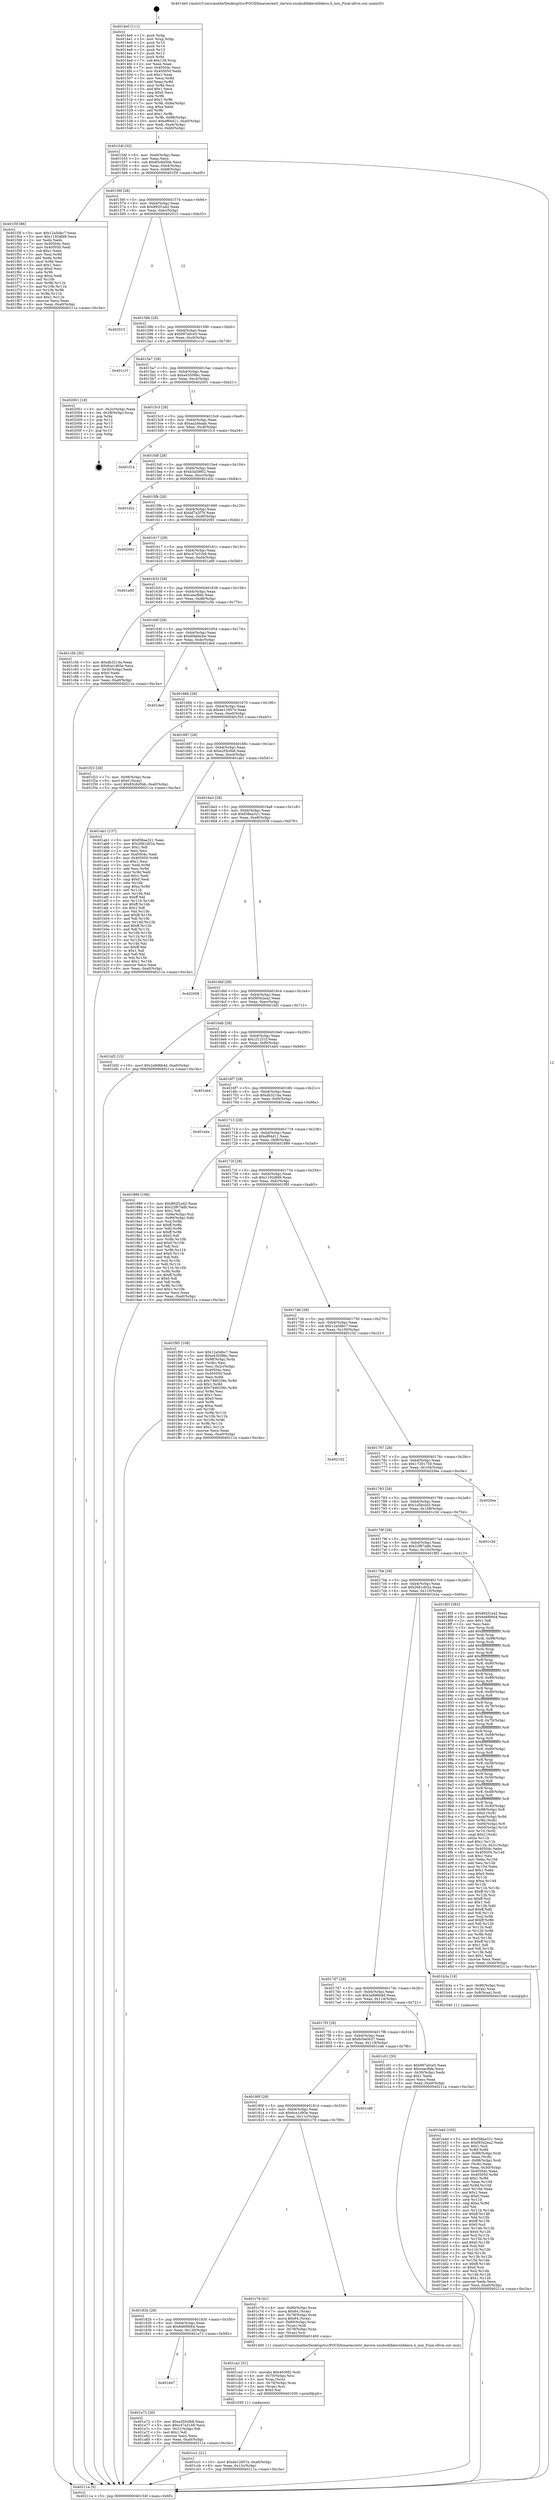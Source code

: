 digraph "0x4014e0" {
  label = "0x4014e0 (/mnt/c/Users/mathe/Desktop/tcc/POCII/binaries/extr_darwin-xnubsdlibkernlibkern.h_min_Final-ollvm.out::main(0))"
  labelloc = "t"
  node[shape=record]

  Entry [label="",width=0.3,height=0.3,shape=circle,fillcolor=black,style=filled]
  "0x40154f" [label="{
     0x40154f [32]\l
     | [instrs]\l
     &nbsp;&nbsp;0x40154f \<+6\>: mov -0xa0(%rbp),%eax\l
     &nbsp;&nbsp;0x401555 \<+2\>: mov %eax,%ecx\l
     &nbsp;&nbsp;0x401557 \<+6\>: sub $0x85c6d5bb,%ecx\l
     &nbsp;&nbsp;0x40155d \<+6\>: mov %eax,-0xb4(%rbp)\l
     &nbsp;&nbsp;0x401563 \<+6\>: mov %ecx,-0xb8(%rbp)\l
     &nbsp;&nbsp;0x401569 \<+6\>: je 0000000000401f3f \<main+0xa5f\>\l
  }"]
  "0x401f3f" [label="{
     0x401f3f [86]\l
     | [instrs]\l
     &nbsp;&nbsp;0x401f3f \<+5\>: mov $0x12a5dbc7,%eax\l
     &nbsp;&nbsp;0x401f44 \<+5\>: mov $0x1192dfd9,%ecx\l
     &nbsp;&nbsp;0x401f49 \<+2\>: xor %edx,%edx\l
     &nbsp;&nbsp;0x401f4b \<+7\>: mov 0x40504c,%esi\l
     &nbsp;&nbsp;0x401f52 \<+7\>: mov 0x405050,%edi\l
     &nbsp;&nbsp;0x401f59 \<+3\>: sub $0x1,%edx\l
     &nbsp;&nbsp;0x401f5c \<+3\>: mov %esi,%r8d\l
     &nbsp;&nbsp;0x401f5f \<+3\>: add %edx,%r8d\l
     &nbsp;&nbsp;0x401f62 \<+4\>: imul %r8d,%esi\l
     &nbsp;&nbsp;0x401f66 \<+3\>: and $0x1,%esi\l
     &nbsp;&nbsp;0x401f69 \<+3\>: cmp $0x0,%esi\l
     &nbsp;&nbsp;0x401f6c \<+4\>: sete %r9b\l
     &nbsp;&nbsp;0x401f70 \<+3\>: cmp $0xa,%edi\l
     &nbsp;&nbsp;0x401f73 \<+4\>: setl %r10b\l
     &nbsp;&nbsp;0x401f77 \<+3\>: mov %r9b,%r11b\l
     &nbsp;&nbsp;0x401f7a \<+3\>: and %r10b,%r11b\l
     &nbsp;&nbsp;0x401f7d \<+3\>: xor %r10b,%r9b\l
     &nbsp;&nbsp;0x401f80 \<+3\>: or %r9b,%r11b\l
     &nbsp;&nbsp;0x401f83 \<+4\>: test $0x1,%r11b\l
     &nbsp;&nbsp;0x401f87 \<+3\>: cmovne %ecx,%eax\l
     &nbsp;&nbsp;0x401f8a \<+6\>: mov %eax,-0xa0(%rbp)\l
     &nbsp;&nbsp;0x401f90 \<+5\>: jmp 000000000040211a \<main+0xc3a\>\l
  }"]
  "0x40156f" [label="{
     0x40156f [28]\l
     | [instrs]\l
     &nbsp;&nbsp;0x40156f \<+5\>: jmp 0000000000401574 \<main+0x94\>\l
     &nbsp;&nbsp;0x401574 \<+6\>: mov -0xb4(%rbp),%eax\l
     &nbsp;&nbsp;0x40157a \<+5\>: sub $0x892f1a42,%eax\l
     &nbsp;&nbsp;0x40157f \<+6\>: mov %eax,-0xbc(%rbp)\l
     &nbsp;&nbsp;0x401585 \<+6\>: je 0000000000402013 \<main+0xb33\>\l
  }"]
  Exit [label="",width=0.3,height=0.3,shape=circle,fillcolor=black,style=filled,peripheries=2]
  "0x402013" [label="{
     0x402013\l
  }", style=dashed]
  "0x40158b" [label="{
     0x40158b [28]\l
     | [instrs]\l
     &nbsp;&nbsp;0x40158b \<+5\>: jmp 0000000000401590 \<main+0xb0\>\l
     &nbsp;&nbsp;0x401590 \<+6\>: mov -0xb4(%rbp),%eax\l
     &nbsp;&nbsp;0x401596 \<+5\>: sub $0x997a0ce5,%eax\l
     &nbsp;&nbsp;0x40159b \<+6\>: mov %eax,-0xc0(%rbp)\l
     &nbsp;&nbsp;0x4015a1 \<+6\>: je 0000000000401c1f \<main+0x73f\>\l
  }"]
  "0x401cc1" [label="{
     0x401cc1 [21]\l
     | [instrs]\l
     &nbsp;&nbsp;0x401cc1 \<+10\>: movl $0xde12957e,-0xa0(%rbp)\l
     &nbsp;&nbsp;0x401ccb \<+6\>: mov %eax,-0x12c(%rbp)\l
     &nbsp;&nbsp;0x401cd1 \<+5\>: jmp 000000000040211a \<main+0xc3a\>\l
  }"]
  "0x401c1f" [label="{
     0x401c1f\l
  }", style=dashed]
  "0x4015a7" [label="{
     0x4015a7 [28]\l
     | [instrs]\l
     &nbsp;&nbsp;0x4015a7 \<+5\>: jmp 00000000004015ac \<main+0xcc\>\l
     &nbsp;&nbsp;0x4015ac \<+6\>: mov -0xb4(%rbp),%eax\l
     &nbsp;&nbsp;0x4015b2 \<+5\>: sub $0xa43509bc,%eax\l
     &nbsp;&nbsp;0x4015b7 \<+6\>: mov %eax,-0xc4(%rbp)\l
     &nbsp;&nbsp;0x4015bd \<+6\>: je 0000000000402001 \<main+0xb21\>\l
  }"]
  "0x401ca2" [label="{
     0x401ca2 [31]\l
     | [instrs]\l
     &nbsp;&nbsp;0x401ca2 \<+10\>: movabs $0x4030f2,%rdi\l
     &nbsp;&nbsp;0x401cac \<+4\>: mov -0x70(%rbp),%rsi\l
     &nbsp;&nbsp;0x401cb0 \<+3\>: mov %rax,(%rsi)\l
     &nbsp;&nbsp;0x401cb3 \<+4\>: mov -0x70(%rbp),%rax\l
     &nbsp;&nbsp;0x401cb7 \<+3\>: mov (%rax),%rsi\l
     &nbsp;&nbsp;0x401cba \<+2\>: mov $0x0,%al\l
     &nbsp;&nbsp;0x401cbc \<+5\>: call 0000000000401030 \<printf@plt\>\l
     | [calls]\l
     &nbsp;&nbsp;0x401030 \{1\} (unknown)\l
  }"]
  "0x402001" [label="{
     0x402001 [18]\l
     | [instrs]\l
     &nbsp;&nbsp;0x402001 \<+3\>: mov -0x2c(%rbp),%eax\l
     &nbsp;&nbsp;0x402004 \<+4\>: lea -0x28(%rbp),%rsp\l
     &nbsp;&nbsp;0x402008 \<+1\>: pop %rbx\l
     &nbsp;&nbsp;0x402009 \<+2\>: pop %r12\l
     &nbsp;&nbsp;0x40200b \<+2\>: pop %r13\l
     &nbsp;&nbsp;0x40200d \<+2\>: pop %r14\l
     &nbsp;&nbsp;0x40200f \<+2\>: pop %r15\l
     &nbsp;&nbsp;0x402011 \<+1\>: pop %rbp\l
     &nbsp;&nbsp;0x402012 \<+1\>: ret\l
  }"]
  "0x4015c3" [label="{
     0x4015c3 [28]\l
     | [instrs]\l
     &nbsp;&nbsp;0x4015c3 \<+5\>: jmp 00000000004015c8 \<main+0xe8\>\l
     &nbsp;&nbsp;0x4015c8 \<+6\>: mov -0xb4(%rbp),%eax\l
     &nbsp;&nbsp;0x4015ce \<+5\>: sub $0xaa2d4aab,%eax\l
     &nbsp;&nbsp;0x4015d3 \<+6\>: mov %eax,-0xc8(%rbp)\l
     &nbsp;&nbsp;0x4015d9 \<+6\>: je 0000000000401f14 \<main+0xa34\>\l
  }"]
  "0x401b4d" [label="{
     0x401b4d [165]\l
     | [instrs]\l
     &nbsp;&nbsp;0x401b4d \<+5\>: mov $0xf38aa321,%ecx\l
     &nbsp;&nbsp;0x401b52 \<+5\>: mov $0xf9342ea2,%edx\l
     &nbsp;&nbsp;0x401b57 \<+3\>: mov $0x1,%sil\l
     &nbsp;&nbsp;0x401b5a \<+3\>: xor %r8d,%r8d\l
     &nbsp;&nbsp;0x401b5d \<+7\>: mov -0x88(%rbp),%rdi\l
     &nbsp;&nbsp;0x401b64 \<+2\>: mov %eax,(%rdi)\l
     &nbsp;&nbsp;0x401b66 \<+7\>: mov -0x88(%rbp),%rdi\l
     &nbsp;&nbsp;0x401b6d \<+2\>: mov (%rdi),%eax\l
     &nbsp;&nbsp;0x401b6f \<+3\>: mov %eax,-0x30(%rbp)\l
     &nbsp;&nbsp;0x401b72 \<+7\>: mov 0x40504c,%eax\l
     &nbsp;&nbsp;0x401b79 \<+8\>: mov 0x405050,%r9d\l
     &nbsp;&nbsp;0x401b81 \<+4\>: sub $0x1,%r8d\l
     &nbsp;&nbsp;0x401b85 \<+3\>: mov %eax,%r10d\l
     &nbsp;&nbsp;0x401b88 \<+3\>: add %r8d,%r10d\l
     &nbsp;&nbsp;0x401b8b \<+4\>: imul %r10d,%eax\l
     &nbsp;&nbsp;0x401b8f \<+3\>: and $0x1,%eax\l
     &nbsp;&nbsp;0x401b92 \<+3\>: cmp $0x0,%eax\l
     &nbsp;&nbsp;0x401b95 \<+4\>: sete %r11b\l
     &nbsp;&nbsp;0x401b99 \<+4\>: cmp $0xa,%r9d\l
     &nbsp;&nbsp;0x401b9d \<+3\>: setl %bl\l
     &nbsp;&nbsp;0x401ba0 \<+3\>: mov %r11b,%r14b\l
     &nbsp;&nbsp;0x401ba3 \<+4\>: xor $0xff,%r14b\l
     &nbsp;&nbsp;0x401ba7 \<+3\>: mov %bl,%r15b\l
     &nbsp;&nbsp;0x401baa \<+4\>: xor $0xff,%r15b\l
     &nbsp;&nbsp;0x401bae \<+4\>: xor $0x0,%sil\l
     &nbsp;&nbsp;0x401bb2 \<+3\>: mov %r14b,%r12b\l
     &nbsp;&nbsp;0x401bb5 \<+4\>: and $0x0,%r12b\l
     &nbsp;&nbsp;0x401bb9 \<+3\>: and %sil,%r11b\l
     &nbsp;&nbsp;0x401bbc \<+3\>: mov %r15b,%r13b\l
     &nbsp;&nbsp;0x401bbf \<+4\>: and $0x0,%r13b\l
     &nbsp;&nbsp;0x401bc3 \<+3\>: and %sil,%bl\l
     &nbsp;&nbsp;0x401bc6 \<+3\>: or %r11b,%r12b\l
     &nbsp;&nbsp;0x401bc9 \<+3\>: or %bl,%r13b\l
     &nbsp;&nbsp;0x401bcc \<+3\>: xor %r13b,%r12b\l
     &nbsp;&nbsp;0x401bcf \<+3\>: or %r15b,%r14b\l
     &nbsp;&nbsp;0x401bd2 \<+4\>: xor $0xff,%r14b\l
     &nbsp;&nbsp;0x401bd6 \<+4\>: or $0x0,%sil\l
     &nbsp;&nbsp;0x401bda \<+3\>: and %sil,%r14b\l
     &nbsp;&nbsp;0x401bdd \<+3\>: or %r14b,%r12b\l
     &nbsp;&nbsp;0x401be0 \<+4\>: test $0x1,%r12b\l
     &nbsp;&nbsp;0x401be4 \<+3\>: cmovne %edx,%ecx\l
     &nbsp;&nbsp;0x401be7 \<+6\>: mov %ecx,-0xa0(%rbp)\l
     &nbsp;&nbsp;0x401bed \<+5\>: jmp 000000000040211a \<main+0xc3a\>\l
  }"]
  "0x401f14" [label="{
     0x401f14\l
  }", style=dashed]
  "0x4015df" [label="{
     0x4015df [28]\l
     | [instrs]\l
     &nbsp;&nbsp;0x4015df \<+5\>: jmp 00000000004015e4 \<main+0x104\>\l
     &nbsp;&nbsp;0x4015e4 \<+6\>: mov -0xb4(%rbp),%eax\l
     &nbsp;&nbsp;0x4015ea \<+5\>: sub $0xb3a59f02,%eax\l
     &nbsp;&nbsp;0x4015ef \<+6\>: mov %eax,-0xcc(%rbp)\l
     &nbsp;&nbsp;0x4015f5 \<+6\>: je 0000000000401d2c \<main+0x84c\>\l
  }"]
  "0x401847" [label="{
     0x401847\l
  }", style=dashed]
  "0x401d2c" [label="{
     0x401d2c\l
  }", style=dashed]
  "0x4015fb" [label="{
     0x4015fb [28]\l
     | [instrs]\l
     &nbsp;&nbsp;0x4015fb \<+5\>: jmp 0000000000401600 \<main+0x120\>\l
     &nbsp;&nbsp;0x401600 \<+6\>: mov -0xb4(%rbp),%eax\l
     &nbsp;&nbsp;0x401606 \<+5\>: sub $0xbf7a2f76,%eax\l
     &nbsp;&nbsp;0x40160b \<+6\>: mov %eax,-0xd0(%rbp)\l
     &nbsp;&nbsp;0x401611 \<+6\>: je 0000000000402091 \<main+0xbb1\>\l
  }"]
  "0x401a72" [label="{
     0x401a72 [30]\l
     | [instrs]\l
     &nbsp;&nbsp;0x401a72 \<+5\>: mov $0xe2f3c0b8,%eax\l
     &nbsp;&nbsp;0x401a77 \<+5\>: mov $0xc47a31b9,%ecx\l
     &nbsp;&nbsp;0x401a7c \<+3\>: mov -0x31(%rbp),%dl\l
     &nbsp;&nbsp;0x401a7f \<+3\>: test $0x1,%dl\l
     &nbsp;&nbsp;0x401a82 \<+3\>: cmovne %ecx,%eax\l
     &nbsp;&nbsp;0x401a85 \<+6\>: mov %eax,-0xa0(%rbp)\l
     &nbsp;&nbsp;0x401a8b \<+5\>: jmp 000000000040211a \<main+0xc3a\>\l
  }"]
  "0x402091" [label="{
     0x402091\l
  }", style=dashed]
  "0x401617" [label="{
     0x401617 [28]\l
     | [instrs]\l
     &nbsp;&nbsp;0x401617 \<+5\>: jmp 000000000040161c \<main+0x13c\>\l
     &nbsp;&nbsp;0x40161c \<+6\>: mov -0xb4(%rbp),%eax\l
     &nbsp;&nbsp;0x401622 \<+5\>: sub $0xc47a31b9,%eax\l
     &nbsp;&nbsp;0x401627 \<+6\>: mov %eax,-0xd4(%rbp)\l
     &nbsp;&nbsp;0x40162d \<+6\>: je 0000000000401a90 \<main+0x5b0\>\l
  }"]
  "0x40182b" [label="{
     0x40182b [28]\l
     | [instrs]\l
     &nbsp;&nbsp;0x40182b \<+5\>: jmp 0000000000401830 \<main+0x350\>\l
     &nbsp;&nbsp;0x401830 \<+6\>: mov -0xb4(%rbp),%eax\l
     &nbsp;&nbsp;0x401836 \<+5\>: sub $0x6e6f0664,%eax\l
     &nbsp;&nbsp;0x40183b \<+6\>: mov %eax,-0x120(%rbp)\l
     &nbsp;&nbsp;0x401841 \<+6\>: je 0000000000401a72 \<main+0x592\>\l
  }"]
  "0x401a90" [label="{
     0x401a90\l
  }", style=dashed]
  "0x401633" [label="{
     0x401633 [28]\l
     | [instrs]\l
     &nbsp;&nbsp;0x401633 \<+5\>: jmp 0000000000401638 \<main+0x158\>\l
     &nbsp;&nbsp;0x401638 \<+6\>: mov -0xb4(%rbp),%eax\l
     &nbsp;&nbsp;0x40163e \<+5\>: sub $0xceacfbfe,%eax\l
     &nbsp;&nbsp;0x401643 \<+6\>: mov %eax,-0xd8(%rbp)\l
     &nbsp;&nbsp;0x401649 \<+6\>: je 0000000000401c5b \<main+0x77b\>\l
  }"]
  "0x401c79" [label="{
     0x401c79 [41]\l
     | [instrs]\l
     &nbsp;&nbsp;0x401c79 \<+4\>: mov -0x80(%rbp),%rax\l
     &nbsp;&nbsp;0x401c7d \<+7\>: movq $0x64,(%rax)\l
     &nbsp;&nbsp;0x401c84 \<+4\>: mov -0x78(%rbp),%rax\l
     &nbsp;&nbsp;0x401c88 \<+7\>: movq $0x64,(%rax)\l
     &nbsp;&nbsp;0x401c8f \<+4\>: mov -0x80(%rbp),%rax\l
     &nbsp;&nbsp;0x401c93 \<+3\>: mov (%rax),%rdi\l
     &nbsp;&nbsp;0x401c96 \<+4\>: mov -0x78(%rbp),%rax\l
     &nbsp;&nbsp;0x401c9a \<+3\>: mov (%rax),%rsi\l
     &nbsp;&nbsp;0x401c9d \<+5\>: call 0000000000401400 \<min\>\l
     | [calls]\l
     &nbsp;&nbsp;0x401400 \{1\} (/mnt/c/Users/mathe/Desktop/tcc/POCII/binaries/extr_darwin-xnubsdlibkernlibkern.h_min_Final-ollvm.out::min)\l
  }"]
  "0x401c5b" [label="{
     0x401c5b [30]\l
     | [instrs]\l
     &nbsp;&nbsp;0x401c5b \<+5\>: mov $0xdb3214a,%eax\l
     &nbsp;&nbsp;0x401c60 \<+5\>: mov $0x6ce1d93e,%ecx\l
     &nbsp;&nbsp;0x401c65 \<+3\>: mov -0x30(%rbp),%edx\l
     &nbsp;&nbsp;0x401c68 \<+3\>: cmp $0x0,%edx\l
     &nbsp;&nbsp;0x401c6b \<+3\>: cmove %ecx,%eax\l
     &nbsp;&nbsp;0x401c6e \<+6\>: mov %eax,-0xa0(%rbp)\l
     &nbsp;&nbsp;0x401c74 \<+5\>: jmp 000000000040211a \<main+0xc3a\>\l
  }"]
  "0x40164f" [label="{
     0x40164f [28]\l
     | [instrs]\l
     &nbsp;&nbsp;0x40164f \<+5\>: jmp 0000000000401654 \<main+0x174\>\l
     &nbsp;&nbsp;0x401654 \<+6\>: mov -0xb4(%rbp),%eax\l
     &nbsp;&nbsp;0x40165a \<+5\>: sub $0xd9abbcbe,%eax\l
     &nbsp;&nbsp;0x40165f \<+6\>: mov %eax,-0xdc(%rbp)\l
     &nbsp;&nbsp;0x401665 \<+6\>: je 0000000000401ded \<main+0x90d\>\l
  }"]
  "0x40180f" [label="{
     0x40180f [28]\l
     | [instrs]\l
     &nbsp;&nbsp;0x40180f \<+5\>: jmp 0000000000401814 \<main+0x334\>\l
     &nbsp;&nbsp;0x401814 \<+6\>: mov -0xb4(%rbp),%eax\l
     &nbsp;&nbsp;0x40181a \<+5\>: sub $0x6ce1d93e,%eax\l
     &nbsp;&nbsp;0x40181f \<+6\>: mov %eax,-0x11c(%rbp)\l
     &nbsp;&nbsp;0x401825 \<+6\>: je 0000000000401c79 \<main+0x799\>\l
  }"]
  "0x401ded" [label="{
     0x401ded\l
  }", style=dashed]
  "0x40166b" [label="{
     0x40166b [28]\l
     | [instrs]\l
     &nbsp;&nbsp;0x40166b \<+5\>: jmp 0000000000401670 \<main+0x190\>\l
     &nbsp;&nbsp;0x401670 \<+6\>: mov -0xb4(%rbp),%eax\l
     &nbsp;&nbsp;0x401676 \<+5\>: sub $0xde12957e,%eax\l
     &nbsp;&nbsp;0x40167b \<+6\>: mov %eax,-0xe0(%rbp)\l
     &nbsp;&nbsp;0x401681 \<+6\>: je 0000000000401f23 \<main+0xa43\>\l
  }"]
  "0x401cd6" [label="{
     0x401cd6\l
  }", style=dashed]
  "0x401f23" [label="{
     0x401f23 [28]\l
     | [instrs]\l
     &nbsp;&nbsp;0x401f23 \<+7\>: mov -0x98(%rbp),%rax\l
     &nbsp;&nbsp;0x401f2a \<+6\>: movl $0x0,(%rax)\l
     &nbsp;&nbsp;0x401f30 \<+10\>: movl $0x85c6d5bb,-0xa0(%rbp)\l
     &nbsp;&nbsp;0x401f3a \<+5\>: jmp 000000000040211a \<main+0xc3a\>\l
  }"]
  "0x401687" [label="{
     0x401687 [28]\l
     | [instrs]\l
     &nbsp;&nbsp;0x401687 \<+5\>: jmp 000000000040168c \<main+0x1ac\>\l
     &nbsp;&nbsp;0x40168c \<+6\>: mov -0xb4(%rbp),%eax\l
     &nbsp;&nbsp;0x401692 \<+5\>: sub $0xe2f3c0b8,%eax\l
     &nbsp;&nbsp;0x401697 \<+6\>: mov %eax,-0xe4(%rbp)\l
     &nbsp;&nbsp;0x40169d \<+6\>: je 0000000000401ab1 \<main+0x5d1\>\l
  }"]
  "0x4017f3" [label="{
     0x4017f3 [28]\l
     | [instrs]\l
     &nbsp;&nbsp;0x4017f3 \<+5\>: jmp 00000000004017f8 \<main+0x318\>\l
     &nbsp;&nbsp;0x4017f8 \<+6\>: mov -0xb4(%rbp),%eax\l
     &nbsp;&nbsp;0x4017fe \<+5\>: sub $0x6c0e0b37,%eax\l
     &nbsp;&nbsp;0x401803 \<+6\>: mov %eax,-0x118(%rbp)\l
     &nbsp;&nbsp;0x401809 \<+6\>: je 0000000000401cd6 \<main+0x7f6\>\l
  }"]
  "0x401ab1" [label="{
     0x401ab1 [137]\l
     | [instrs]\l
     &nbsp;&nbsp;0x401ab1 \<+5\>: mov $0xf38aa321,%eax\l
     &nbsp;&nbsp;0x401ab6 \<+5\>: mov $0x2661d02a,%ecx\l
     &nbsp;&nbsp;0x401abb \<+2\>: mov $0x1,%dl\l
     &nbsp;&nbsp;0x401abd \<+2\>: xor %esi,%esi\l
     &nbsp;&nbsp;0x401abf \<+7\>: mov 0x40504c,%edi\l
     &nbsp;&nbsp;0x401ac6 \<+8\>: mov 0x405050,%r8d\l
     &nbsp;&nbsp;0x401ace \<+3\>: sub $0x1,%esi\l
     &nbsp;&nbsp;0x401ad1 \<+3\>: mov %edi,%r9d\l
     &nbsp;&nbsp;0x401ad4 \<+3\>: add %esi,%r9d\l
     &nbsp;&nbsp;0x401ad7 \<+4\>: imul %r9d,%edi\l
     &nbsp;&nbsp;0x401adb \<+3\>: and $0x1,%edi\l
     &nbsp;&nbsp;0x401ade \<+3\>: cmp $0x0,%edi\l
     &nbsp;&nbsp;0x401ae1 \<+4\>: sete %r10b\l
     &nbsp;&nbsp;0x401ae5 \<+4\>: cmp $0xa,%r8d\l
     &nbsp;&nbsp;0x401ae9 \<+4\>: setl %r11b\l
     &nbsp;&nbsp;0x401aed \<+3\>: mov %r10b,%bl\l
     &nbsp;&nbsp;0x401af0 \<+3\>: xor $0xff,%bl\l
     &nbsp;&nbsp;0x401af3 \<+3\>: mov %r11b,%r14b\l
     &nbsp;&nbsp;0x401af6 \<+4\>: xor $0xff,%r14b\l
     &nbsp;&nbsp;0x401afa \<+3\>: xor $0x1,%dl\l
     &nbsp;&nbsp;0x401afd \<+3\>: mov %bl,%r15b\l
     &nbsp;&nbsp;0x401b00 \<+4\>: and $0xff,%r15b\l
     &nbsp;&nbsp;0x401b04 \<+3\>: and %dl,%r10b\l
     &nbsp;&nbsp;0x401b07 \<+3\>: mov %r14b,%r12b\l
     &nbsp;&nbsp;0x401b0a \<+4\>: and $0xff,%r12b\l
     &nbsp;&nbsp;0x401b0e \<+3\>: and %dl,%r11b\l
     &nbsp;&nbsp;0x401b11 \<+3\>: or %r10b,%r15b\l
     &nbsp;&nbsp;0x401b14 \<+3\>: or %r11b,%r12b\l
     &nbsp;&nbsp;0x401b17 \<+3\>: xor %r12b,%r15b\l
     &nbsp;&nbsp;0x401b1a \<+3\>: or %r14b,%bl\l
     &nbsp;&nbsp;0x401b1d \<+3\>: xor $0xff,%bl\l
     &nbsp;&nbsp;0x401b20 \<+3\>: or $0x1,%dl\l
     &nbsp;&nbsp;0x401b23 \<+2\>: and %dl,%bl\l
     &nbsp;&nbsp;0x401b25 \<+3\>: or %bl,%r15b\l
     &nbsp;&nbsp;0x401b28 \<+4\>: test $0x1,%r15b\l
     &nbsp;&nbsp;0x401b2c \<+3\>: cmovne %ecx,%eax\l
     &nbsp;&nbsp;0x401b2f \<+6\>: mov %eax,-0xa0(%rbp)\l
     &nbsp;&nbsp;0x401b35 \<+5\>: jmp 000000000040211a \<main+0xc3a\>\l
  }"]
  "0x4016a3" [label="{
     0x4016a3 [28]\l
     | [instrs]\l
     &nbsp;&nbsp;0x4016a3 \<+5\>: jmp 00000000004016a8 \<main+0x1c8\>\l
     &nbsp;&nbsp;0x4016a8 \<+6\>: mov -0xb4(%rbp),%eax\l
     &nbsp;&nbsp;0x4016ae \<+5\>: sub $0xf38aa321,%eax\l
     &nbsp;&nbsp;0x4016b3 \<+6\>: mov %eax,-0xe8(%rbp)\l
     &nbsp;&nbsp;0x4016b9 \<+6\>: je 0000000000402058 \<main+0xb78\>\l
  }"]
  "0x401c01" [label="{
     0x401c01 [30]\l
     | [instrs]\l
     &nbsp;&nbsp;0x401c01 \<+5\>: mov $0x997a0ce5,%eax\l
     &nbsp;&nbsp;0x401c06 \<+5\>: mov $0xceacfbfe,%ecx\l
     &nbsp;&nbsp;0x401c0b \<+3\>: mov -0x30(%rbp),%edx\l
     &nbsp;&nbsp;0x401c0e \<+3\>: cmp $0x1,%edx\l
     &nbsp;&nbsp;0x401c11 \<+3\>: cmovl %ecx,%eax\l
     &nbsp;&nbsp;0x401c14 \<+6\>: mov %eax,-0xa0(%rbp)\l
     &nbsp;&nbsp;0x401c1a \<+5\>: jmp 000000000040211a \<main+0xc3a\>\l
  }"]
  "0x402058" [label="{
     0x402058\l
  }", style=dashed]
  "0x4016bf" [label="{
     0x4016bf [28]\l
     | [instrs]\l
     &nbsp;&nbsp;0x4016bf \<+5\>: jmp 00000000004016c4 \<main+0x1e4\>\l
     &nbsp;&nbsp;0x4016c4 \<+6\>: mov -0xb4(%rbp),%eax\l
     &nbsp;&nbsp;0x4016ca \<+5\>: sub $0xf9342ea2,%eax\l
     &nbsp;&nbsp;0x4016cf \<+6\>: mov %eax,-0xec(%rbp)\l
     &nbsp;&nbsp;0x4016d5 \<+6\>: je 0000000000401bf2 \<main+0x712\>\l
  }"]
  "0x4017d7" [label="{
     0x4017d7 [28]\l
     | [instrs]\l
     &nbsp;&nbsp;0x4017d7 \<+5\>: jmp 00000000004017dc \<main+0x2fc\>\l
     &nbsp;&nbsp;0x4017dc \<+6\>: mov -0xb4(%rbp),%eax\l
     &nbsp;&nbsp;0x4017e2 \<+5\>: sub $0x2a9d6b4d,%eax\l
     &nbsp;&nbsp;0x4017e7 \<+6\>: mov %eax,-0x114(%rbp)\l
     &nbsp;&nbsp;0x4017ed \<+6\>: je 0000000000401c01 \<main+0x721\>\l
  }"]
  "0x401bf2" [label="{
     0x401bf2 [15]\l
     | [instrs]\l
     &nbsp;&nbsp;0x401bf2 \<+10\>: movl $0x2a9d6b4d,-0xa0(%rbp)\l
     &nbsp;&nbsp;0x401bfc \<+5\>: jmp 000000000040211a \<main+0xc3a\>\l
  }"]
  "0x4016db" [label="{
     0x4016db [28]\l
     | [instrs]\l
     &nbsp;&nbsp;0x4016db \<+5\>: jmp 00000000004016e0 \<main+0x200\>\l
     &nbsp;&nbsp;0x4016e0 \<+6\>: mov -0xb4(%rbp),%eax\l
     &nbsp;&nbsp;0x4016e6 \<+5\>: sub $0x1f1251f,%eax\l
     &nbsp;&nbsp;0x4016eb \<+6\>: mov %eax,-0xf0(%rbp)\l
     &nbsp;&nbsp;0x4016f1 \<+6\>: je 0000000000401eb4 \<main+0x9d4\>\l
  }"]
  "0x401b3a" [label="{
     0x401b3a [19]\l
     | [instrs]\l
     &nbsp;&nbsp;0x401b3a \<+7\>: mov -0x90(%rbp),%rax\l
     &nbsp;&nbsp;0x401b41 \<+3\>: mov (%rax),%rax\l
     &nbsp;&nbsp;0x401b44 \<+4\>: mov 0x8(%rax),%rdi\l
     &nbsp;&nbsp;0x401b48 \<+5\>: call 0000000000401040 \<atoi@plt\>\l
     | [calls]\l
     &nbsp;&nbsp;0x401040 \{1\} (unknown)\l
  }"]
  "0x401eb4" [label="{
     0x401eb4\l
  }", style=dashed]
  "0x4016f7" [label="{
     0x4016f7 [28]\l
     | [instrs]\l
     &nbsp;&nbsp;0x4016f7 \<+5\>: jmp 00000000004016fc \<main+0x21c\>\l
     &nbsp;&nbsp;0x4016fc \<+6\>: mov -0xb4(%rbp),%eax\l
     &nbsp;&nbsp;0x401702 \<+5\>: sub $0xdb3214a,%eax\l
     &nbsp;&nbsp;0x401707 \<+6\>: mov %eax,-0xf4(%rbp)\l
     &nbsp;&nbsp;0x40170d \<+6\>: je 0000000000401e4a \<main+0x96a\>\l
  }"]
  "0x4017bb" [label="{
     0x4017bb [28]\l
     | [instrs]\l
     &nbsp;&nbsp;0x4017bb \<+5\>: jmp 00000000004017c0 \<main+0x2e0\>\l
     &nbsp;&nbsp;0x4017c0 \<+6\>: mov -0xb4(%rbp),%eax\l
     &nbsp;&nbsp;0x4017c6 \<+5\>: sub $0x2661d02a,%eax\l
     &nbsp;&nbsp;0x4017cb \<+6\>: mov %eax,-0x110(%rbp)\l
     &nbsp;&nbsp;0x4017d1 \<+6\>: je 0000000000401b3a \<main+0x65a\>\l
  }"]
  "0x401e4a" [label="{
     0x401e4a\l
  }", style=dashed]
  "0x401713" [label="{
     0x401713 [28]\l
     | [instrs]\l
     &nbsp;&nbsp;0x401713 \<+5\>: jmp 0000000000401718 \<main+0x238\>\l
     &nbsp;&nbsp;0x401718 \<+6\>: mov -0xb4(%rbp),%eax\l
     &nbsp;&nbsp;0x40171e \<+5\>: sub $0xef64d11,%eax\l
     &nbsp;&nbsp;0x401723 \<+6\>: mov %eax,-0xf8(%rbp)\l
     &nbsp;&nbsp;0x401729 \<+6\>: je 0000000000401889 \<main+0x3a9\>\l
  }"]
  "0x4018f3" [label="{
     0x4018f3 [383]\l
     | [instrs]\l
     &nbsp;&nbsp;0x4018f3 \<+5\>: mov $0x892f1a42,%eax\l
     &nbsp;&nbsp;0x4018f8 \<+5\>: mov $0x6e6f0664,%ecx\l
     &nbsp;&nbsp;0x4018fd \<+2\>: mov $0x1,%dl\l
     &nbsp;&nbsp;0x4018ff \<+2\>: xor %esi,%esi\l
     &nbsp;&nbsp;0x401901 \<+3\>: mov %rsp,%rdi\l
     &nbsp;&nbsp;0x401904 \<+4\>: add $0xfffffffffffffff0,%rdi\l
     &nbsp;&nbsp;0x401908 \<+3\>: mov %rdi,%rsp\l
     &nbsp;&nbsp;0x40190b \<+7\>: mov %rdi,-0x98(%rbp)\l
     &nbsp;&nbsp;0x401912 \<+3\>: mov %rsp,%rdi\l
     &nbsp;&nbsp;0x401915 \<+4\>: add $0xfffffffffffffff0,%rdi\l
     &nbsp;&nbsp;0x401919 \<+3\>: mov %rdi,%rsp\l
     &nbsp;&nbsp;0x40191c \<+3\>: mov %rsp,%r8\l
     &nbsp;&nbsp;0x40191f \<+4\>: add $0xfffffffffffffff0,%r8\l
     &nbsp;&nbsp;0x401923 \<+3\>: mov %r8,%rsp\l
     &nbsp;&nbsp;0x401926 \<+7\>: mov %r8,-0x90(%rbp)\l
     &nbsp;&nbsp;0x40192d \<+3\>: mov %rsp,%r8\l
     &nbsp;&nbsp;0x401930 \<+4\>: add $0xfffffffffffffff0,%r8\l
     &nbsp;&nbsp;0x401934 \<+3\>: mov %r8,%rsp\l
     &nbsp;&nbsp;0x401937 \<+7\>: mov %r8,-0x88(%rbp)\l
     &nbsp;&nbsp;0x40193e \<+3\>: mov %rsp,%r8\l
     &nbsp;&nbsp;0x401941 \<+4\>: add $0xfffffffffffffff0,%r8\l
     &nbsp;&nbsp;0x401945 \<+3\>: mov %r8,%rsp\l
     &nbsp;&nbsp;0x401948 \<+4\>: mov %r8,-0x80(%rbp)\l
     &nbsp;&nbsp;0x40194c \<+3\>: mov %rsp,%r8\l
     &nbsp;&nbsp;0x40194f \<+4\>: add $0xfffffffffffffff0,%r8\l
     &nbsp;&nbsp;0x401953 \<+3\>: mov %r8,%rsp\l
     &nbsp;&nbsp;0x401956 \<+4\>: mov %r8,-0x78(%rbp)\l
     &nbsp;&nbsp;0x40195a \<+3\>: mov %rsp,%r8\l
     &nbsp;&nbsp;0x40195d \<+4\>: add $0xfffffffffffffff0,%r8\l
     &nbsp;&nbsp;0x401961 \<+3\>: mov %r8,%rsp\l
     &nbsp;&nbsp;0x401964 \<+4\>: mov %r8,-0x70(%rbp)\l
     &nbsp;&nbsp;0x401968 \<+3\>: mov %rsp,%r8\l
     &nbsp;&nbsp;0x40196b \<+4\>: add $0xfffffffffffffff0,%r8\l
     &nbsp;&nbsp;0x40196f \<+3\>: mov %r8,%rsp\l
     &nbsp;&nbsp;0x401972 \<+4\>: mov %r8,-0x68(%rbp)\l
     &nbsp;&nbsp;0x401976 \<+3\>: mov %rsp,%r8\l
     &nbsp;&nbsp;0x401979 \<+4\>: add $0xfffffffffffffff0,%r8\l
     &nbsp;&nbsp;0x40197d \<+3\>: mov %r8,%rsp\l
     &nbsp;&nbsp;0x401980 \<+4\>: mov %r8,-0x60(%rbp)\l
     &nbsp;&nbsp;0x401984 \<+3\>: mov %rsp,%r8\l
     &nbsp;&nbsp;0x401987 \<+4\>: add $0xfffffffffffffff0,%r8\l
     &nbsp;&nbsp;0x40198b \<+3\>: mov %r8,%rsp\l
     &nbsp;&nbsp;0x40198e \<+4\>: mov %r8,-0x58(%rbp)\l
     &nbsp;&nbsp;0x401992 \<+3\>: mov %rsp,%r8\l
     &nbsp;&nbsp;0x401995 \<+4\>: add $0xfffffffffffffff0,%r8\l
     &nbsp;&nbsp;0x401999 \<+3\>: mov %r8,%rsp\l
     &nbsp;&nbsp;0x40199c \<+4\>: mov %r8,-0x50(%rbp)\l
     &nbsp;&nbsp;0x4019a0 \<+3\>: mov %rsp,%r8\l
     &nbsp;&nbsp;0x4019a3 \<+4\>: add $0xfffffffffffffff0,%r8\l
     &nbsp;&nbsp;0x4019a7 \<+3\>: mov %r8,%rsp\l
     &nbsp;&nbsp;0x4019aa \<+4\>: mov %r8,-0x48(%rbp)\l
     &nbsp;&nbsp;0x4019ae \<+3\>: mov %rsp,%r8\l
     &nbsp;&nbsp;0x4019b1 \<+4\>: add $0xfffffffffffffff0,%r8\l
     &nbsp;&nbsp;0x4019b5 \<+3\>: mov %r8,%rsp\l
     &nbsp;&nbsp;0x4019b8 \<+4\>: mov %r8,-0x40(%rbp)\l
     &nbsp;&nbsp;0x4019bc \<+7\>: mov -0x98(%rbp),%r8\l
     &nbsp;&nbsp;0x4019c3 \<+7\>: movl $0x0,(%r8)\l
     &nbsp;&nbsp;0x4019ca \<+7\>: mov -0xa4(%rbp),%r9d\l
     &nbsp;&nbsp;0x4019d1 \<+3\>: mov %r9d,(%rdi)\l
     &nbsp;&nbsp;0x4019d4 \<+7\>: mov -0x90(%rbp),%r8\l
     &nbsp;&nbsp;0x4019db \<+7\>: mov -0xb0(%rbp),%r10\l
     &nbsp;&nbsp;0x4019e2 \<+3\>: mov %r10,(%r8)\l
     &nbsp;&nbsp;0x4019e5 \<+3\>: cmpl $0x2,(%rdi)\l
     &nbsp;&nbsp;0x4019e8 \<+4\>: setne %r11b\l
     &nbsp;&nbsp;0x4019ec \<+4\>: and $0x1,%r11b\l
     &nbsp;&nbsp;0x4019f0 \<+4\>: mov %r11b,-0x31(%rbp)\l
     &nbsp;&nbsp;0x4019f4 \<+7\>: mov 0x40504c,%ebx\l
     &nbsp;&nbsp;0x4019fb \<+8\>: mov 0x405050,%r14d\l
     &nbsp;&nbsp;0x401a03 \<+3\>: sub $0x1,%esi\l
     &nbsp;&nbsp;0x401a06 \<+3\>: mov %ebx,%r15d\l
     &nbsp;&nbsp;0x401a09 \<+3\>: add %esi,%r15d\l
     &nbsp;&nbsp;0x401a0c \<+4\>: imul %r15d,%ebx\l
     &nbsp;&nbsp;0x401a10 \<+3\>: and $0x1,%ebx\l
     &nbsp;&nbsp;0x401a13 \<+3\>: cmp $0x0,%ebx\l
     &nbsp;&nbsp;0x401a16 \<+4\>: sete %r11b\l
     &nbsp;&nbsp;0x401a1a \<+4\>: cmp $0xa,%r14d\l
     &nbsp;&nbsp;0x401a1e \<+4\>: setl %r12b\l
     &nbsp;&nbsp;0x401a22 \<+3\>: mov %r11b,%r13b\l
     &nbsp;&nbsp;0x401a25 \<+4\>: xor $0xff,%r13b\l
     &nbsp;&nbsp;0x401a29 \<+3\>: mov %r12b,%sil\l
     &nbsp;&nbsp;0x401a2c \<+4\>: xor $0xff,%sil\l
     &nbsp;&nbsp;0x401a30 \<+3\>: xor $0x1,%dl\l
     &nbsp;&nbsp;0x401a33 \<+3\>: mov %r13b,%dil\l
     &nbsp;&nbsp;0x401a36 \<+4\>: and $0xff,%dil\l
     &nbsp;&nbsp;0x401a3a \<+3\>: and %dl,%r11b\l
     &nbsp;&nbsp;0x401a3d \<+3\>: mov %sil,%r8b\l
     &nbsp;&nbsp;0x401a40 \<+4\>: and $0xff,%r8b\l
     &nbsp;&nbsp;0x401a44 \<+3\>: and %dl,%r12b\l
     &nbsp;&nbsp;0x401a47 \<+3\>: or %r11b,%dil\l
     &nbsp;&nbsp;0x401a4a \<+3\>: or %r12b,%r8b\l
     &nbsp;&nbsp;0x401a4d \<+3\>: xor %r8b,%dil\l
     &nbsp;&nbsp;0x401a50 \<+3\>: or %sil,%r13b\l
     &nbsp;&nbsp;0x401a53 \<+4\>: xor $0xff,%r13b\l
     &nbsp;&nbsp;0x401a57 \<+3\>: or $0x1,%dl\l
     &nbsp;&nbsp;0x401a5a \<+3\>: and %dl,%r13b\l
     &nbsp;&nbsp;0x401a5d \<+3\>: or %r13b,%dil\l
     &nbsp;&nbsp;0x401a60 \<+4\>: test $0x1,%dil\l
     &nbsp;&nbsp;0x401a64 \<+3\>: cmovne %ecx,%eax\l
     &nbsp;&nbsp;0x401a67 \<+6\>: mov %eax,-0xa0(%rbp)\l
     &nbsp;&nbsp;0x401a6d \<+5\>: jmp 000000000040211a \<main+0xc3a\>\l
  }"]
  "0x401889" [label="{
     0x401889 [106]\l
     | [instrs]\l
     &nbsp;&nbsp;0x401889 \<+5\>: mov $0x892f1a42,%eax\l
     &nbsp;&nbsp;0x40188e \<+5\>: mov $0x22f67ddb,%ecx\l
     &nbsp;&nbsp;0x401893 \<+2\>: mov $0x1,%dl\l
     &nbsp;&nbsp;0x401895 \<+7\>: mov -0x9a(%rbp),%sil\l
     &nbsp;&nbsp;0x40189c \<+7\>: mov -0x99(%rbp),%dil\l
     &nbsp;&nbsp;0x4018a3 \<+3\>: mov %sil,%r8b\l
     &nbsp;&nbsp;0x4018a6 \<+4\>: xor $0xff,%r8b\l
     &nbsp;&nbsp;0x4018aa \<+3\>: mov %dil,%r9b\l
     &nbsp;&nbsp;0x4018ad \<+4\>: xor $0xff,%r9b\l
     &nbsp;&nbsp;0x4018b1 \<+3\>: xor $0x0,%dl\l
     &nbsp;&nbsp;0x4018b4 \<+3\>: mov %r8b,%r10b\l
     &nbsp;&nbsp;0x4018b7 \<+4\>: and $0x0,%r10b\l
     &nbsp;&nbsp;0x4018bb \<+3\>: and %dl,%sil\l
     &nbsp;&nbsp;0x4018be \<+3\>: mov %r9b,%r11b\l
     &nbsp;&nbsp;0x4018c1 \<+4\>: and $0x0,%r11b\l
     &nbsp;&nbsp;0x4018c5 \<+3\>: and %dl,%dil\l
     &nbsp;&nbsp;0x4018c8 \<+3\>: or %sil,%r10b\l
     &nbsp;&nbsp;0x4018cb \<+3\>: or %dil,%r11b\l
     &nbsp;&nbsp;0x4018ce \<+3\>: xor %r11b,%r10b\l
     &nbsp;&nbsp;0x4018d1 \<+3\>: or %r9b,%r8b\l
     &nbsp;&nbsp;0x4018d4 \<+4\>: xor $0xff,%r8b\l
     &nbsp;&nbsp;0x4018d8 \<+3\>: or $0x0,%dl\l
     &nbsp;&nbsp;0x4018db \<+3\>: and %dl,%r8b\l
     &nbsp;&nbsp;0x4018de \<+3\>: or %r8b,%r10b\l
     &nbsp;&nbsp;0x4018e1 \<+4\>: test $0x1,%r10b\l
     &nbsp;&nbsp;0x4018e5 \<+3\>: cmovne %ecx,%eax\l
     &nbsp;&nbsp;0x4018e8 \<+6\>: mov %eax,-0xa0(%rbp)\l
     &nbsp;&nbsp;0x4018ee \<+5\>: jmp 000000000040211a \<main+0xc3a\>\l
  }"]
  "0x40172f" [label="{
     0x40172f [28]\l
     | [instrs]\l
     &nbsp;&nbsp;0x40172f \<+5\>: jmp 0000000000401734 \<main+0x254\>\l
     &nbsp;&nbsp;0x401734 \<+6\>: mov -0xb4(%rbp),%eax\l
     &nbsp;&nbsp;0x40173a \<+5\>: sub $0x1192dfd9,%eax\l
     &nbsp;&nbsp;0x40173f \<+6\>: mov %eax,-0xfc(%rbp)\l
     &nbsp;&nbsp;0x401745 \<+6\>: je 0000000000401f95 \<main+0xab5\>\l
  }"]
  "0x40211a" [label="{
     0x40211a [5]\l
     | [instrs]\l
     &nbsp;&nbsp;0x40211a \<+5\>: jmp 000000000040154f \<main+0x6f\>\l
  }"]
  "0x4014e0" [label="{
     0x4014e0 [111]\l
     | [instrs]\l
     &nbsp;&nbsp;0x4014e0 \<+1\>: push %rbp\l
     &nbsp;&nbsp;0x4014e1 \<+3\>: mov %rsp,%rbp\l
     &nbsp;&nbsp;0x4014e4 \<+2\>: push %r15\l
     &nbsp;&nbsp;0x4014e6 \<+2\>: push %r14\l
     &nbsp;&nbsp;0x4014e8 \<+2\>: push %r13\l
     &nbsp;&nbsp;0x4014ea \<+2\>: push %r12\l
     &nbsp;&nbsp;0x4014ec \<+1\>: push %rbx\l
     &nbsp;&nbsp;0x4014ed \<+7\>: sub $0x128,%rsp\l
     &nbsp;&nbsp;0x4014f4 \<+2\>: xor %eax,%eax\l
     &nbsp;&nbsp;0x4014f6 \<+7\>: mov 0x40504c,%ecx\l
     &nbsp;&nbsp;0x4014fd \<+7\>: mov 0x405050,%edx\l
     &nbsp;&nbsp;0x401504 \<+3\>: sub $0x1,%eax\l
     &nbsp;&nbsp;0x401507 \<+3\>: mov %ecx,%r8d\l
     &nbsp;&nbsp;0x40150a \<+3\>: add %eax,%r8d\l
     &nbsp;&nbsp;0x40150d \<+4\>: imul %r8d,%ecx\l
     &nbsp;&nbsp;0x401511 \<+3\>: and $0x1,%ecx\l
     &nbsp;&nbsp;0x401514 \<+3\>: cmp $0x0,%ecx\l
     &nbsp;&nbsp;0x401517 \<+4\>: sete %r9b\l
     &nbsp;&nbsp;0x40151b \<+4\>: and $0x1,%r9b\l
     &nbsp;&nbsp;0x40151f \<+7\>: mov %r9b,-0x9a(%rbp)\l
     &nbsp;&nbsp;0x401526 \<+3\>: cmp $0xa,%edx\l
     &nbsp;&nbsp;0x401529 \<+4\>: setl %r9b\l
     &nbsp;&nbsp;0x40152d \<+4\>: and $0x1,%r9b\l
     &nbsp;&nbsp;0x401531 \<+7\>: mov %r9b,-0x99(%rbp)\l
     &nbsp;&nbsp;0x401538 \<+10\>: movl $0xef64d11,-0xa0(%rbp)\l
     &nbsp;&nbsp;0x401542 \<+6\>: mov %edi,-0xa4(%rbp)\l
     &nbsp;&nbsp;0x401548 \<+7\>: mov %rsi,-0xb0(%rbp)\l
  }"]
  "0x40179f" [label="{
     0x40179f [28]\l
     | [instrs]\l
     &nbsp;&nbsp;0x40179f \<+5\>: jmp 00000000004017a4 \<main+0x2c4\>\l
     &nbsp;&nbsp;0x4017a4 \<+6\>: mov -0xb4(%rbp),%eax\l
     &nbsp;&nbsp;0x4017aa \<+5\>: sub $0x22f67ddb,%eax\l
     &nbsp;&nbsp;0x4017af \<+6\>: mov %eax,-0x10c(%rbp)\l
     &nbsp;&nbsp;0x4017b5 \<+6\>: je 00000000004018f3 \<main+0x413\>\l
  }"]
  "0x401f95" [label="{
     0x401f95 [108]\l
     | [instrs]\l
     &nbsp;&nbsp;0x401f95 \<+5\>: mov $0x12a5dbc7,%eax\l
     &nbsp;&nbsp;0x401f9a \<+5\>: mov $0xa43509bc,%ecx\l
     &nbsp;&nbsp;0x401f9f \<+7\>: mov -0x98(%rbp),%rdx\l
     &nbsp;&nbsp;0x401fa6 \<+2\>: mov (%rdx),%esi\l
     &nbsp;&nbsp;0x401fa8 \<+3\>: mov %esi,-0x2c(%rbp)\l
     &nbsp;&nbsp;0x401fab \<+7\>: mov 0x40504c,%esi\l
     &nbsp;&nbsp;0x401fb2 \<+7\>: mov 0x405050,%edi\l
     &nbsp;&nbsp;0x401fb9 \<+3\>: mov %esi,%r8d\l
     &nbsp;&nbsp;0x401fbc \<+7\>: sub $0x74d0256c,%r8d\l
     &nbsp;&nbsp;0x401fc3 \<+4\>: sub $0x1,%r8d\l
     &nbsp;&nbsp;0x401fc7 \<+7\>: add $0x74d0256c,%r8d\l
     &nbsp;&nbsp;0x401fce \<+4\>: imul %r8d,%esi\l
     &nbsp;&nbsp;0x401fd2 \<+3\>: and $0x1,%esi\l
     &nbsp;&nbsp;0x401fd5 \<+3\>: cmp $0x0,%esi\l
     &nbsp;&nbsp;0x401fd8 \<+4\>: sete %r9b\l
     &nbsp;&nbsp;0x401fdc \<+3\>: cmp $0xa,%edi\l
     &nbsp;&nbsp;0x401fdf \<+4\>: setl %r10b\l
     &nbsp;&nbsp;0x401fe3 \<+3\>: mov %r9b,%r11b\l
     &nbsp;&nbsp;0x401fe6 \<+3\>: and %r10b,%r11b\l
     &nbsp;&nbsp;0x401fe9 \<+3\>: xor %r10b,%r9b\l
     &nbsp;&nbsp;0x401fec \<+3\>: or %r9b,%r11b\l
     &nbsp;&nbsp;0x401fef \<+4\>: test $0x1,%r11b\l
     &nbsp;&nbsp;0x401ff3 \<+3\>: cmovne %ecx,%eax\l
     &nbsp;&nbsp;0x401ff6 \<+6\>: mov %eax,-0xa0(%rbp)\l
     &nbsp;&nbsp;0x401ffc \<+5\>: jmp 000000000040211a \<main+0xc3a\>\l
  }"]
  "0x40174b" [label="{
     0x40174b [28]\l
     | [instrs]\l
     &nbsp;&nbsp;0x40174b \<+5\>: jmp 0000000000401750 \<main+0x270\>\l
     &nbsp;&nbsp;0x401750 \<+6\>: mov -0xb4(%rbp),%eax\l
     &nbsp;&nbsp;0x401756 \<+5\>: sub $0x12a5dbc7,%eax\l
     &nbsp;&nbsp;0x40175b \<+6\>: mov %eax,-0x100(%rbp)\l
     &nbsp;&nbsp;0x401761 \<+6\>: je 0000000000402102 \<main+0xc22\>\l
  }"]
  "0x401c3d" [label="{
     0x401c3d\l
  }", style=dashed]
  "0x402102" [label="{
     0x402102\l
  }", style=dashed]
  "0x401767" [label="{
     0x401767 [28]\l
     | [instrs]\l
     &nbsp;&nbsp;0x401767 \<+5\>: jmp 000000000040176c \<main+0x28c\>\l
     &nbsp;&nbsp;0x40176c \<+6\>: mov -0xb4(%rbp),%eax\l
     &nbsp;&nbsp;0x401772 \<+5\>: sub $0x17291750,%eax\l
     &nbsp;&nbsp;0x401777 \<+6\>: mov %eax,-0x104(%rbp)\l
     &nbsp;&nbsp;0x40177d \<+6\>: je 00000000004020ee \<main+0xc0e\>\l
  }"]
  "0x401783" [label="{
     0x401783 [28]\l
     | [instrs]\l
     &nbsp;&nbsp;0x401783 \<+5\>: jmp 0000000000401788 \<main+0x2a8\>\l
     &nbsp;&nbsp;0x401788 \<+6\>: mov -0xb4(%rbp),%eax\l
     &nbsp;&nbsp;0x40178e \<+5\>: sub $0x1a5bccd3,%eax\l
     &nbsp;&nbsp;0x401793 \<+6\>: mov %eax,-0x108(%rbp)\l
     &nbsp;&nbsp;0x401799 \<+6\>: je 0000000000401c3d \<main+0x75d\>\l
  }"]
  "0x4020ee" [label="{
     0x4020ee\l
  }", style=dashed]
  Entry -> "0x4014e0" [label=" 1"]
  "0x40154f" -> "0x401f3f" [label=" 1"]
  "0x40154f" -> "0x40156f" [label=" 12"]
  "0x402001" -> Exit [label=" 1"]
  "0x40156f" -> "0x402013" [label=" 0"]
  "0x40156f" -> "0x40158b" [label=" 12"]
  "0x401f95" -> "0x40211a" [label=" 1"]
  "0x40158b" -> "0x401c1f" [label=" 0"]
  "0x40158b" -> "0x4015a7" [label=" 12"]
  "0x401f3f" -> "0x40211a" [label=" 1"]
  "0x4015a7" -> "0x402001" [label=" 1"]
  "0x4015a7" -> "0x4015c3" [label=" 11"]
  "0x401f23" -> "0x40211a" [label=" 1"]
  "0x4015c3" -> "0x401f14" [label=" 0"]
  "0x4015c3" -> "0x4015df" [label=" 11"]
  "0x401cc1" -> "0x40211a" [label=" 1"]
  "0x4015df" -> "0x401d2c" [label=" 0"]
  "0x4015df" -> "0x4015fb" [label=" 11"]
  "0x401ca2" -> "0x401cc1" [label=" 1"]
  "0x4015fb" -> "0x402091" [label=" 0"]
  "0x4015fb" -> "0x401617" [label=" 11"]
  "0x401c79" -> "0x401ca2" [label=" 1"]
  "0x401617" -> "0x401a90" [label=" 0"]
  "0x401617" -> "0x401633" [label=" 11"]
  "0x401c01" -> "0x40211a" [label=" 1"]
  "0x401633" -> "0x401c5b" [label=" 1"]
  "0x401633" -> "0x40164f" [label=" 10"]
  "0x401bf2" -> "0x40211a" [label=" 1"]
  "0x40164f" -> "0x401ded" [label=" 0"]
  "0x40164f" -> "0x40166b" [label=" 10"]
  "0x401b3a" -> "0x401b4d" [label=" 1"]
  "0x40166b" -> "0x401f23" [label=" 1"]
  "0x40166b" -> "0x401687" [label=" 9"]
  "0x401ab1" -> "0x40211a" [label=" 1"]
  "0x401687" -> "0x401ab1" [label=" 1"]
  "0x401687" -> "0x4016a3" [label=" 8"]
  "0x40182b" -> "0x401847" [label=" 0"]
  "0x4016a3" -> "0x402058" [label=" 0"]
  "0x4016a3" -> "0x4016bf" [label=" 8"]
  "0x40182b" -> "0x401a72" [label=" 1"]
  "0x4016bf" -> "0x401bf2" [label=" 1"]
  "0x4016bf" -> "0x4016db" [label=" 7"]
  "0x40180f" -> "0x40182b" [label=" 1"]
  "0x4016db" -> "0x401eb4" [label=" 0"]
  "0x4016db" -> "0x4016f7" [label=" 7"]
  "0x40180f" -> "0x401c79" [label=" 1"]
  "0x4016f7" -> "0x401e4a" [label=" 0"]
  "0x4016f7" -> "0x401713" [label=" 7"]
  "0x4017f3" -> "0x401cd6" [label=" 0"]
  "0x401713" -> "0x401889" [label=" 1"]
  "0x401713" -> "0x40172f" [label=" 6"]
  "0x401889" -> "0x40211a" [label=" 1"]
  "0x4014e0" -> "0x40154f" [label=" 1"]
  "0x40211a" -> "0x40154f" [label=" 12"]
  "0x401a72" -> "0x40211a" [label=" 1"]
  "0x40172f" -> "0x401f95" [label=" 1"]
  "0x40172f" -> "0x40174b" [label=" 5"]
  "0x4017d7" -> "0x401c01" [label=" 1"]
  "0x40174b" -> "0x402102" [label=" 0"]
  "0x40174b" -> "0x401767" [label=" 5"]
  "0x401c5b" -> "0x40211a" [label=" 1"]
  "0x401767" -> "0x4020ee" [label=" 0"]
  "0x401767" -> "0x401783" [label=" 5"]
  "0x4017bb" -> "0x4017d7" [label=" 3"]
  "0x401783" -> "0x401c3d" [label=" 0"]
  "0x401783" -> "0x40179f" [label=" 5"]
  "0x4017d7" -> "0x4017f3" [label=" 2"]
  "0x40179f" -> "0x4018f3" [label=" 1"]
  "0x40179f" -> "0x4017bb" [label=" 4"]
  "0x4017f3" -> "0x40180f" [label=" 2"]
  "0x4018f3" -> "0x40211a" [label=" 1"]
  "0x401b4d" -> "0x40211a" [label=" 1"]
  "0x4017bb" -> "0x401b3a" [label=" 1"]
}
